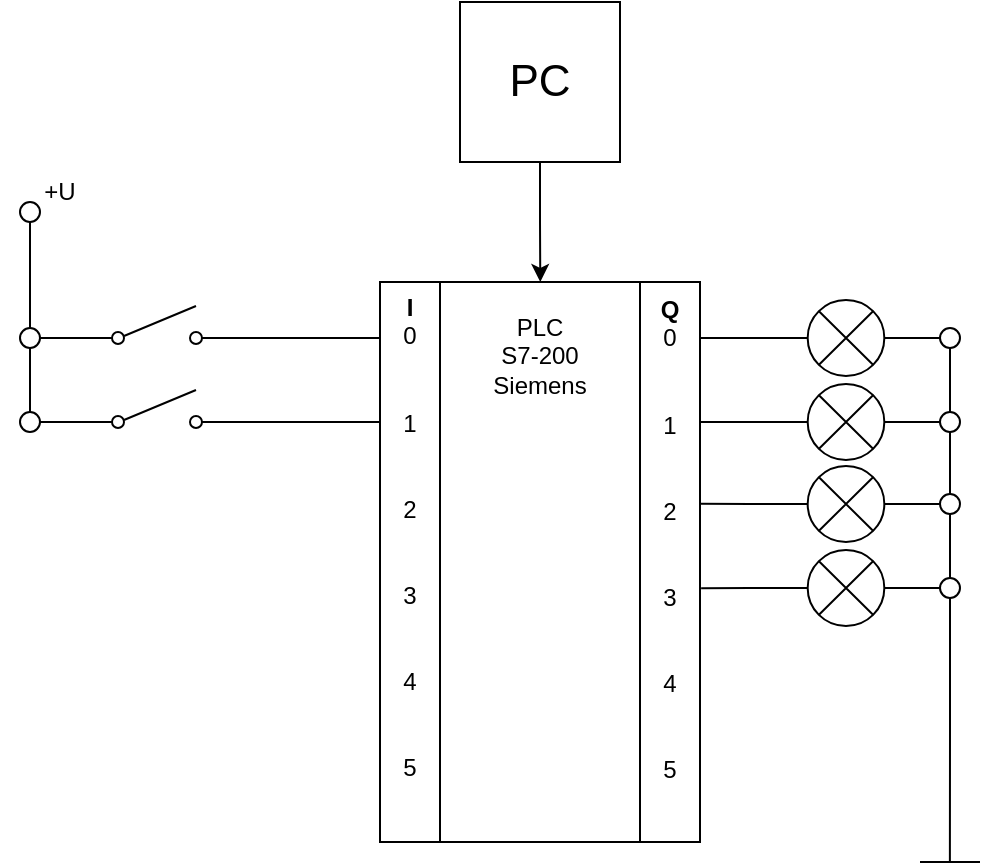 <mxfile version="14.6.1" type="device"><diagram id="7YbYbNpzCAHxn8n-r8Cb" name="Stránka-1"><mxGraphModel dx="813" dy="421" grid="1" gridSize="10" guides="1" tooltips="1" connect="1" arrows="1" fold="1" page="1" pageScale="1" pageWidth="827" pageHeight="1169" math="0" shadow="0"><root><mxCell id="0"/><mxCell id="1" parent="0"/><mxCell id="VdLOLDBbXWSeeUd3R1ij-1" style="edgeStyle=orthogonalEdgeStyle;rounded=0;orthogonalLoop=1;jettySize=auto;html=1;exitX=1;exitY=0;exitDx=0;exitDy=0;entryX=0;entryY=0;entryDx=0;entryDy=0;endArrow=none;endFill=0;" edge="1" parent="1" source="VdLOLDBbXWSeeUd3R1ij-3" target="VdLOLDBbXWSeeUd3R1ij-5"><mxGeometry relative="1" as="geometry"><Array as="points"><mxPoint x="320" y="170"/><mxPoint x="320" y="170"/></Array></mxGeometry></mxCell><mxCell id="VdLOLDBbXWSeeUd3R1ij-2" style="edgeStyle=orthogonalEdgeStyle;rounded=0;orthogonalLoop=1;jettySize=auto;html=1;exitX=1;exitY=1;exitDx=0;exitDy=0;entryX=0;entryY=1;entryDx=0;entryDy=0;endArrow=none;endFill=0;" edge="1" parent="1" source="VdLOLDBbXWSeeUd3R1ij-3" target="VdLOLDBbXWSeeUd3R1ij-5"><mxGeometry relative="1" as="geometry"><Array as="points"><mxPoint x="320" y="450"/><mxPoint x="320" y="450"/></Array></mxGeometry></mxCell><mxCell id="VdLOLDBbXWSeeUd3R1ij-3" value="&lt;b&gt;I&lt;/b&gt;&lt;br&gt;0&lt;br&gt;&lt;br&gt;&lt;br&gt;1&lt;br&gt;&lt;br&gt;&lt;br&gt;2&lt;br&gt;&lt;br&gt;&lt;br&gt;3&lt;br&gt;&lt;br&gt;&lt;br&gt;4&lt;br&gt;&lt;br&gt;&lt;br&gt;5" style="rounded=0;whiteSpace=wrap;html=1;align=center;verticalAlign=top;spacing=1;" vertex="1" parent="1"><mxGeometry x="220" y="170" width="30" height="280" as="geometry"/></mxCell><mxCell id="VdLOLDBbXWSeeUd3R1ij-4" style="edgeStyle=orthogonalEdgeStyle;rounded=0;orthogonalLoop=1;jettySize=auto;html=1;endArrow=none;endFill=0;" edge="1" parent="1"><mxGeometry relative="1" as="geometry"><mxPoint x="520" y="460" as="targetPoint"/><mxPoint x="490" y="460" as="sourcePoint"/><Array as="points"><mxPoint x="510" y="460"/><mxPoint x="510" y="460"/></Array></mxGeometry></mxCell><mxCell id="VdLOLDBbXWSeeUd3R1ij-5" value="&lt;b&gt;Q&lt;/b&gt;&lt;br&gt;0&lt;br&gt;&lt;br&gt;&lt;br&gt;1&lt;br&gt;&lt;br&gt;&lt;br&gt;2&lt;br&gt;&lt;br&gt;&lt;br&gt;3&lt;br&gt;&lt;br&gt;&lt;br&gt;4&lt;br&gt;&lt;br&gt;&lt;br&gt;5" style="rounded=0;whiteSpace=wrap;html=1;align=center;horizontal=1;verticalAlign=top;" vertex="1" parent="1"><mxGeometry x="350" y="170" width="30" height="280" as="geometry"/></mxCell><mxCell id="VdLOLDBbXWSeeUd3R1ij-6" style="edgeStyle=orthogonalEdgeStyle;rounded=0;orthogonalLoop=1;jettySize=auto;html=1;exitX=0.5;exitY=0;exitDx=0;exitDy=0;entryX=0.5;entryY=1;entryDx=0;entryDy=0;endArrow=none;endFill=0;" edge="1" parent="1" source="VdLOLDBbXWSeeUd3R1ij-7" target="VdLOLDBbXWSeeUd3R1ij-8"><mxGeometry relative="1" as="geometry"/></mxCell><mxCell id="VdLOLDBbXWSeeUd3R1ij-7" value="" style="ellipse;whiteSpace=wrap;html=1;aspect=fixed;verticalAlign=top;" vertex="1" parent="1"><mxGeometry x="40" y="235" width="10" height="10" as="geometry"/></mxCell><mxCell id="VdLOLDBbXWSeeUd3R1ij-8" value="" style="ellipse;whiteSpace=wrap;html=1;aspect=fixed;verticalAlign=top;" vertex="1" parent="1"><mxGeometry x="40" y="193" width="10" height="10" as="geometry"/></mxCell><mxCell id="VdLOLDBbXWSeeUd3R1ij-9" style="edgeStyle=orthogonalEdgeStyle;rounded=0;orthogonalLoop=1;jettySize=auto;html=1;exitX=1;exitY=0.84;exitDx=0;exitDy=0;exitPerimeter=0;endArrow=none;endFill=0;entryX=0;entryY=0.1;entryDx=0;entryDy=0;entryPerimeter=0;" edge="1" parent="1" source="VdLOLDBbXWSeeUd3R1ij-11" target="VdLOLDBbXWSeeUd3R1ij-3"><mxGeometry relative="1" as="geometry"><mxPoint x="220" y="196" as="targetPoint"/><Array as="points"><mxPoint x="145" y="198"/></Array></mxGeometry></mxCell><mxCell id="VdLOLDBbXWSeeUd3R1ij-10" style="edgeStyle=orthogonalEdgeStyle;rounded=0;orthogonalLoop=1;jettySize=auto;html=1;exitX=0;exitY=0.84;exitDx=0;exitDy=0;exitPerimeter=0;entryX=1;entryY=0.5;entryDx=0;entryDy=0;endArrow=none;endFill=0;" edge="1" parent="1" source="VdLOLDBbXWSeeUd3R1ij-11" target="VdLOLDBbXWSeeUd3R1ij-8"><mxGeometry relative="1" as="geometry"/></mxCell><mxCell id="VdLOLDBbXWSeeUd3R1ij-11" value="" style="pointerEvents=1;verticalLabelPosition=bottom;shadow=0;dashed=0;align=center;html=1;verticalAlign=top;shape=mxgraph.electrical.electro-mechanical.simple_switch;" vertex="1" parent="1"><mxGeometry x="71" y="182" width="75" height="19" as="geometry"/></mxCell><mxCell id="VdLOLDBbXWSeeUd3R1ij-12" style="edgeStyle=orthogonalEdgeStyle;rounded=0;orthogonalLoop=1;jettySize=auto;html=1;exitX=0;exitY=0.84;exitDx=0;exitDy=0;exitPerimeter=0;entryX=1;entryY=0.5;entryDx=0;entryDy=0;endArrow=none;endFill=0;" edge="1" parent="1" source="VdLOLDBbXWSeeUd3R1ij-14" target="VdLOLDBbXWSeeUd3R1ij-7"><mxGeometry relative="1" as="geometry"/></mxCell><mxCell id="VdLOLDBbXWSeeUd3R1ij-13" style="edgeStyle=orthogonalEdgeStyle;rounded=0;orthogonalLoop=1;jettySize=auto;html=1;exitX=1;exitY=0.84;exitDx=0;exitDy=0;exitPerimeter=0;entryX=0;entryY=0.25;entryDx=0;entryDy=0;endArrow=none;endFill=0;" edge="1" parent="1" source="VdLOLDBbXWSeeUd3R1ij-14" target="VdLOLDBbXWSeeUd3R1ij-3"><mxGeometry relative="1" as="geometry"/></mxCell><mxCell id="VdLOLDBbXWSeeUd3R1ij-14" value="" style="pointerEvents=1;verticalLabelPosition=bottom;shadow=0;dashed=0;align=center;html=1;verticalAlign=top;shape=mxgraph.electrical.electro-mechanical.simple_switch;" vertex="1" parent="1"><mxGeometry x="71" y="224" width="75" height="19" as="geometry"/></mxCell><mxCell id="VdLOLDBbXWSeeUd3R1ij-35" style="edgeStyle=orthogonalEdgeStyle;rounded=0;orthogonalLoop=1;jettySize=auto;html=1;exitX=0.5;exitY=1;exitDx=0;exitDy=0;entryX=0.5;entryY=0;entryDx=0;entryDy=0;endArrow=none;endFill=0;" edge="1" parent="1" source="VdLOLDBbXWSeeUd3R1ij-36" target="VdLOLDBbXWSeeUd3R1ij-8"><mxGeometry relative="1" as="geometry"/></mxCell><mxCell id="VdLOLDBbXWSeeUd3R1ij-36" value="" style="ellipse;whiteSpace=wrap;html=1;aspect=fixed;verticalAlign=top;" vertex="1" parent="1"><mxGeometry x="40" y="130" width="10" height="10" as="geometry"/></mxCell><mxCell id="VdLOLDBbXWSeeUd3R1ij-37" value="+U" style="text;html=1;strokeColor=none;fillColor=none;align=center;verticalAlign=middle;whiteSpace=wrap;rounded=0;" vertex="1" parent="1"><mxGeometry x="30" y="110" width="60" height="30" as="geometry"/></mxCell><mxCell id="VdLOLDBbXWSeeUd3R1ij-38" style="edgeStyle=orthogonalEdgeStyle;rounded=0;orthogonalLoop=1;jettySize=auto;html=1;exitX=0.5;exitY=1;exitDx=0;exitDy=0;endArrow=classic;endFill=1;" edge="1" parent="1" source="VdLOLDBbXWSeeUd3R1ij-39"><mxGeometry relative="1" as="geometry"><mxPoint x="300.143" y="170" as="targetPoint"/></mxGeometry></mxCell><mxCell id="VdLOLDBbXWSeeUd3R1ij-39" value="&lt;font style=&quot;font-size: 22px&quot;&gt;PC&lt;/font&gt;" style="whiteSpace=wrap;html=1;aspect=fixed;verticalAlign=middle;" vertex="1" parent="1"><mxGeometry x="260" y="30" width="80" height="80" as="geometry"/></mxCell><mxCell id="VdLOLDBbXWSeeUd3R1ij-40" value="PLC&lt;br&gt;S7-200&lt;br&gt;Siemens" style="text;html=1;strokeColor=none;fillColor=none;align=center;verticalAlign=middle;whiteSpace=wrap;rounded=0;" vertex="1" parent="1"><mxGeometry x="270" y="192" width="60" height="30" as="geometry"/></mxCell><mxCell id="VdLOLDBbXWSeeUd3R1ij-41" style="edgeStyle=orthogonalEdgeStyle;rounded=0;orthogonalLoop=1;jettySize=auto;html=1;exitX=0;exitY=0.5;exitDx=0;exitDy=0;exitPerimeter=0;entryX=1.001;entryY=0.1;entryDx=0;entryDy=0;entryPerimeter=0;endArrow=none;endFill=0;" edge="1" parent="1" source="VdLOLDBbXWSeeUd3R1ij-43" target="VdLOLDBbXWSeeUd3R1ij-5"><mxGeometry relative="1" as="geometry"/></mxCell><mxCell id="VdLOLDBbXWSeeUd3R1ij-42" style="edgeStyle=orthogonalEdgeStyle;rounded=0;orthogonalLoop=1;jettySize=auto;html=1;exitX=1;exitY=0.5;exitDx=0;exitDy=0;exitPerimeter=0;entryX=0;entryY=0.5;entryDx=0;entryDy=0;endArrow=none;endFill=0;" edge="1" parent="1" source="VdLOLDBbXWSeeUd3R1ij-43" target="VdLOLDBbXWSeeUd3R1ij-51"><mxGeometry relative="1" as="geometry"/></mxCell><mxCell id="VdLOLDBbXWSeeUd3R1ij-43" value="" style="pointerEvents=1;verticalLabelPosition=bottom;shadow=0;dashed=0;align=center;html=1;verticalAlign=top;shape=mxgraph.electrical.miscellaneous.light_bulb;" vertex="1" parent="1"><mxGeometry x="430" y="179" width="46" height="38" as="geometry"/></mxCell><mxCell id="VdLOLDBbXWSeeUd3R1ij-44" style="edgeStyle=orthogonalEdgeStyle;rounded=0;orthogonalLoop=1;jettySize=auto;html=1;exitX=0;exitY=0.5;exitDx=0;exitDy=0;exitPerimeter=0;entryX=1;entryY=0.25;entryDx=0;entryDy=0;endArrow=none;endFill=0;" edge="1" parent="1" source="VdLOLDBbXWSeeUd3R1ij-46" target="VdLOLDBbXWSeeUd3R1ij-5"><mxGeometry relative="1" as="geometry"/></mxCell><mxCell id="VdLOLDBbXWSeeUd3R1ij-45" style="edgeStyle=orthogonalEdgeStyle;rounded=0;orthogonalLoop=1;jettySize=auto;html=1;exitX=1;exitY=0.5;exitDx=0;exitDy=0;exitPerimeter=0;entryX=0;entryY=0.5;entryDx=0;entryDy=0;endArrow=none;endFill=0;" edge="1" parent="1" source="VdLOLDBbXWSeeUd3R1ij-46" target="VdLOLDBbXWSeeUd3R1ij-53"><mxGeometry relative="1" as="geometry"/></mxCell><mxCell id="VdLOLDBbXWSeeUd3R1ij-46" value="" style="pointerEvents=1;verticalLabelPosition=bottom;shadow=0;dashed=0;align=center;html=1;verticalAlign=top;shape=mxgraph.electrical.miscellaneous.light_bulb;" vertex="1" parent="1"><mxGeometry x="430" y="221" width="46" height="38" as="geometry"/></mxCell><mxCell id="VdLOLDBbXWSeeUd3R1ij-47" style="edgeStyle=orthogonalEdgeStyle;rounded=0;orthogonalLoop=1;jettySize=auto;html=1;exitX=0;exitY=0.5;exitDx=0;exitDy=0;exitPerimeter=0;entryX=1.001;entryY=0.396;entryDx=0;entryDy=0;entryPerimeter=0;endArrow=none;endFill=0;" edge="1" parent="1" source="VdLOLDBbXWSeeUd3R1ij-49" target="VdLOLDBbXWSeeUd3R1ij-5"><mxGeometry relative="1" as="geometry"/></mxCell><mxCell id="VdLOLDBbXWSeeUd3R1ij-48" style="edgeStyle=orthogonalEdgeStyle;rounded=0;orthogonalLoop=1;jettySize=auto;html=1;exitX=1;exitY=0.5;exitDx=0;exitDy=0;exitPerimeter=0;entryX=0;entryY=0.5;entryDx=0;entryDy=0;endArrow=none;endFill=0;" edge="1" parent="1" source="VdLOLDBbXWSeeUd3R1ij-49" target="VdLOLDBbXWSeeUd3R1ij-55"><mxGeometry relative="1" as="geometry"/></mxCell><mxCell id="VdLOLDBbXWSeeUd3R1ij-49" value="" style="pointerEvents=1;verticalLabelPosition=bottom;shadow=0;dashed=0;align=center;html=1;verticalAlign=top;shape=mxgraph.electrical.miscellaneous.light_bulb;" vertex="1" parent="1"><mxGeometry x="430" y="262" width="46" height="38" as="geometry"/></mxCell><mxCell id="VdLOLDBbXWSeeUd3R1ij-50" style="edgeStyle=orthogonalEdgeStyle;rounded=0;orthogonalLoop=1;jettySize=auto;html=1;exitX=0.5;exitY=1;exitDx=0;exitDy=0;entryX=0.5;entryY=0;entryDx=0;entryDy=0;endArrow=none;endFill=0;" edge="1" parent="1" source="VdLOLDBbXWSeeUd3R1ij-51" target="VdLOLDBbXWSeeUd3R1ij-53"><mxGeometry relative="1" as="geometry"/></mxCell><mxCell id="VdLOLDBbXWSeeUd3R1ij-51" value="" style="ellipse;whiteSpace=wrap;html=1;aspect=fixed;verticalAlign=top;" vertex="1" parent="1"><mxGeometry x="500" y="193" width="10" height="10" as="geometry"/></mxCell><mxCell id="VdLOLDBbXWSeeUd3R1ij-52" style="edgeStyle=orthogonalEdgeStyle;rounded=0;orthogonalLoop=1;jettySize=auto;html=1;exitX=0.5;exitY=1;exitDx=0;exitDy=0;entryX=0.5;entryY=0;entryDx=0;entryDy=0;endArrow=none;endFill=0;" edge="1" parent="1" source="VdLOLDBbXWSeeUd3R1ij-53" target="VdLOLDBbXWSeeUd3R1ij-55"><mxGeometry relative="1" as="geometry"/></mxCell><mxCell id="VdLOLDBbXWSeeUd3R1ij-53" value="" style="ellipse;whiteSpace=wrap;html=1;aspect=fixed;verticalAlign=top;" vertex="1" parent="1"><mxGeometry x="500" y="235" width="10" height="10" as="geometry"/></mxCell><mxCell id="VdLOLDBbXWSeeUd3R1ij-54" style="edgeStyle=orthogonalEdgeStyle;rounded=0;orthogonalLoop=1;jettySize=auto;html=1;exitX=0.5;exitY=1;exitDx=0;exitDy=0;endArrow=none;endFill=0;startArrow=none;" edge="1" parent="1" source="VdLOLDBbXWSeeUd3R1ij-57"><mxGeometry relative="1" as="geometry"><mxPoint x="504.944" y="460" as="targetPoint"/></mxGeometry></mxCell><mxCell id="VdLOLDBbXWSeeUd3R1ij-55" value="" style="ellipse;whiteSpace=wrap;html=1;aspect=fixed;verticalAlign=top;" vertex="1" parent="1"><mxGeometry x="500" y="276" width="10" height="10" as="geometry"/></mxCell><mxCell id="VdLOLDBbXWSeeUd3R1ij-60" style="edgeStyle=orthogonalEdgeStyle;rounded=0;orthogonalLoop=1;jettySize=auto;html=1;exitX=0;exitY=0.5;exitDx=0;exitDy=0;exitPerimeter=0;entryX=1.019;entryY=0.547;entryDx=0;entryDy=0;entryPerimeter=0;endArrow=none;endFill=0;" edge="1" parent="1" source="VdLOLDBbXWSeeUd3R1ij-56" target="VdLOLDBbXWSeeUd3R1ij-5"><mxGeometry relative="1" as="geometry"/></mxCell><mxCell id="VdLOLDBbXWSeeUd3R1ij-56" value="" style="pointerEvents=1;verticalLabelPosition=bottom;shadow=0;dashed=0;align=center;html=1;verticalAlign=top;shape=mxgraph.electrical.miscellaneous.light_bulb;" vertex="1" parent="1"><mxGeometry x="430" y="304" width="46" height="38" as="geometry"/></mxCell><mxCell id="VdLOLDBbXWSeeUd3R1ij-59" style="edgeStyle=orthogonalEdgeStyle;rounded=0;orthogonalLoop=1;jettySize=auto;html=1;exitX=0;exitY=0.5;exitDx=0;exitDy=0;entryX=1;entryY=0.5;entryDx=0;entryDy=0;entryPerimeter=0;endArrow=none;endFill=0;" edge="1" parent="1" source="VdLOLDBbXWSeeUd3R1ij-57" target="VdLOLDBbXWSeeUd3R1ij-56"><mxGeometry relative="1" as="geometry"/></mxCell><mxCell id="VdLOLDBbXWSeeUd3R1ij-57" value="" style="ellipse;whiteSpace=wrap;html=1;aspect=fixed;verticalAlign=top;" vertex="1" parent="1"><mxGeometry x="500" y="318" width="10" height="10" as="geometry"/></mxCell><mxCell id="VdLOLDBbXWSeeUd3R1ij-58" value="" style="edgeStyle=orthogonalEdgeStyle;rounded=0;orthogonalLoop=1;jettySize=auto;html=1;exitX=0.5;exitY=1;exitDx=0;exitDy=0;endArrow=none;endFill=0;" edge="1" parent="1" source="VdLOLDBbXWSeeUd3R1ij-55" target="VdLOLDBbXWSeeUd3R1ij-57"><mxGeometry relative="1" as="geometry"><mxPoint x="504.944" y="460" as="targetPoint"/><mxPoint x="505" y="286" as="sourcePoint"/></mxGeometry></mxCell></root></mxGraphModel></diagram></mxfile>